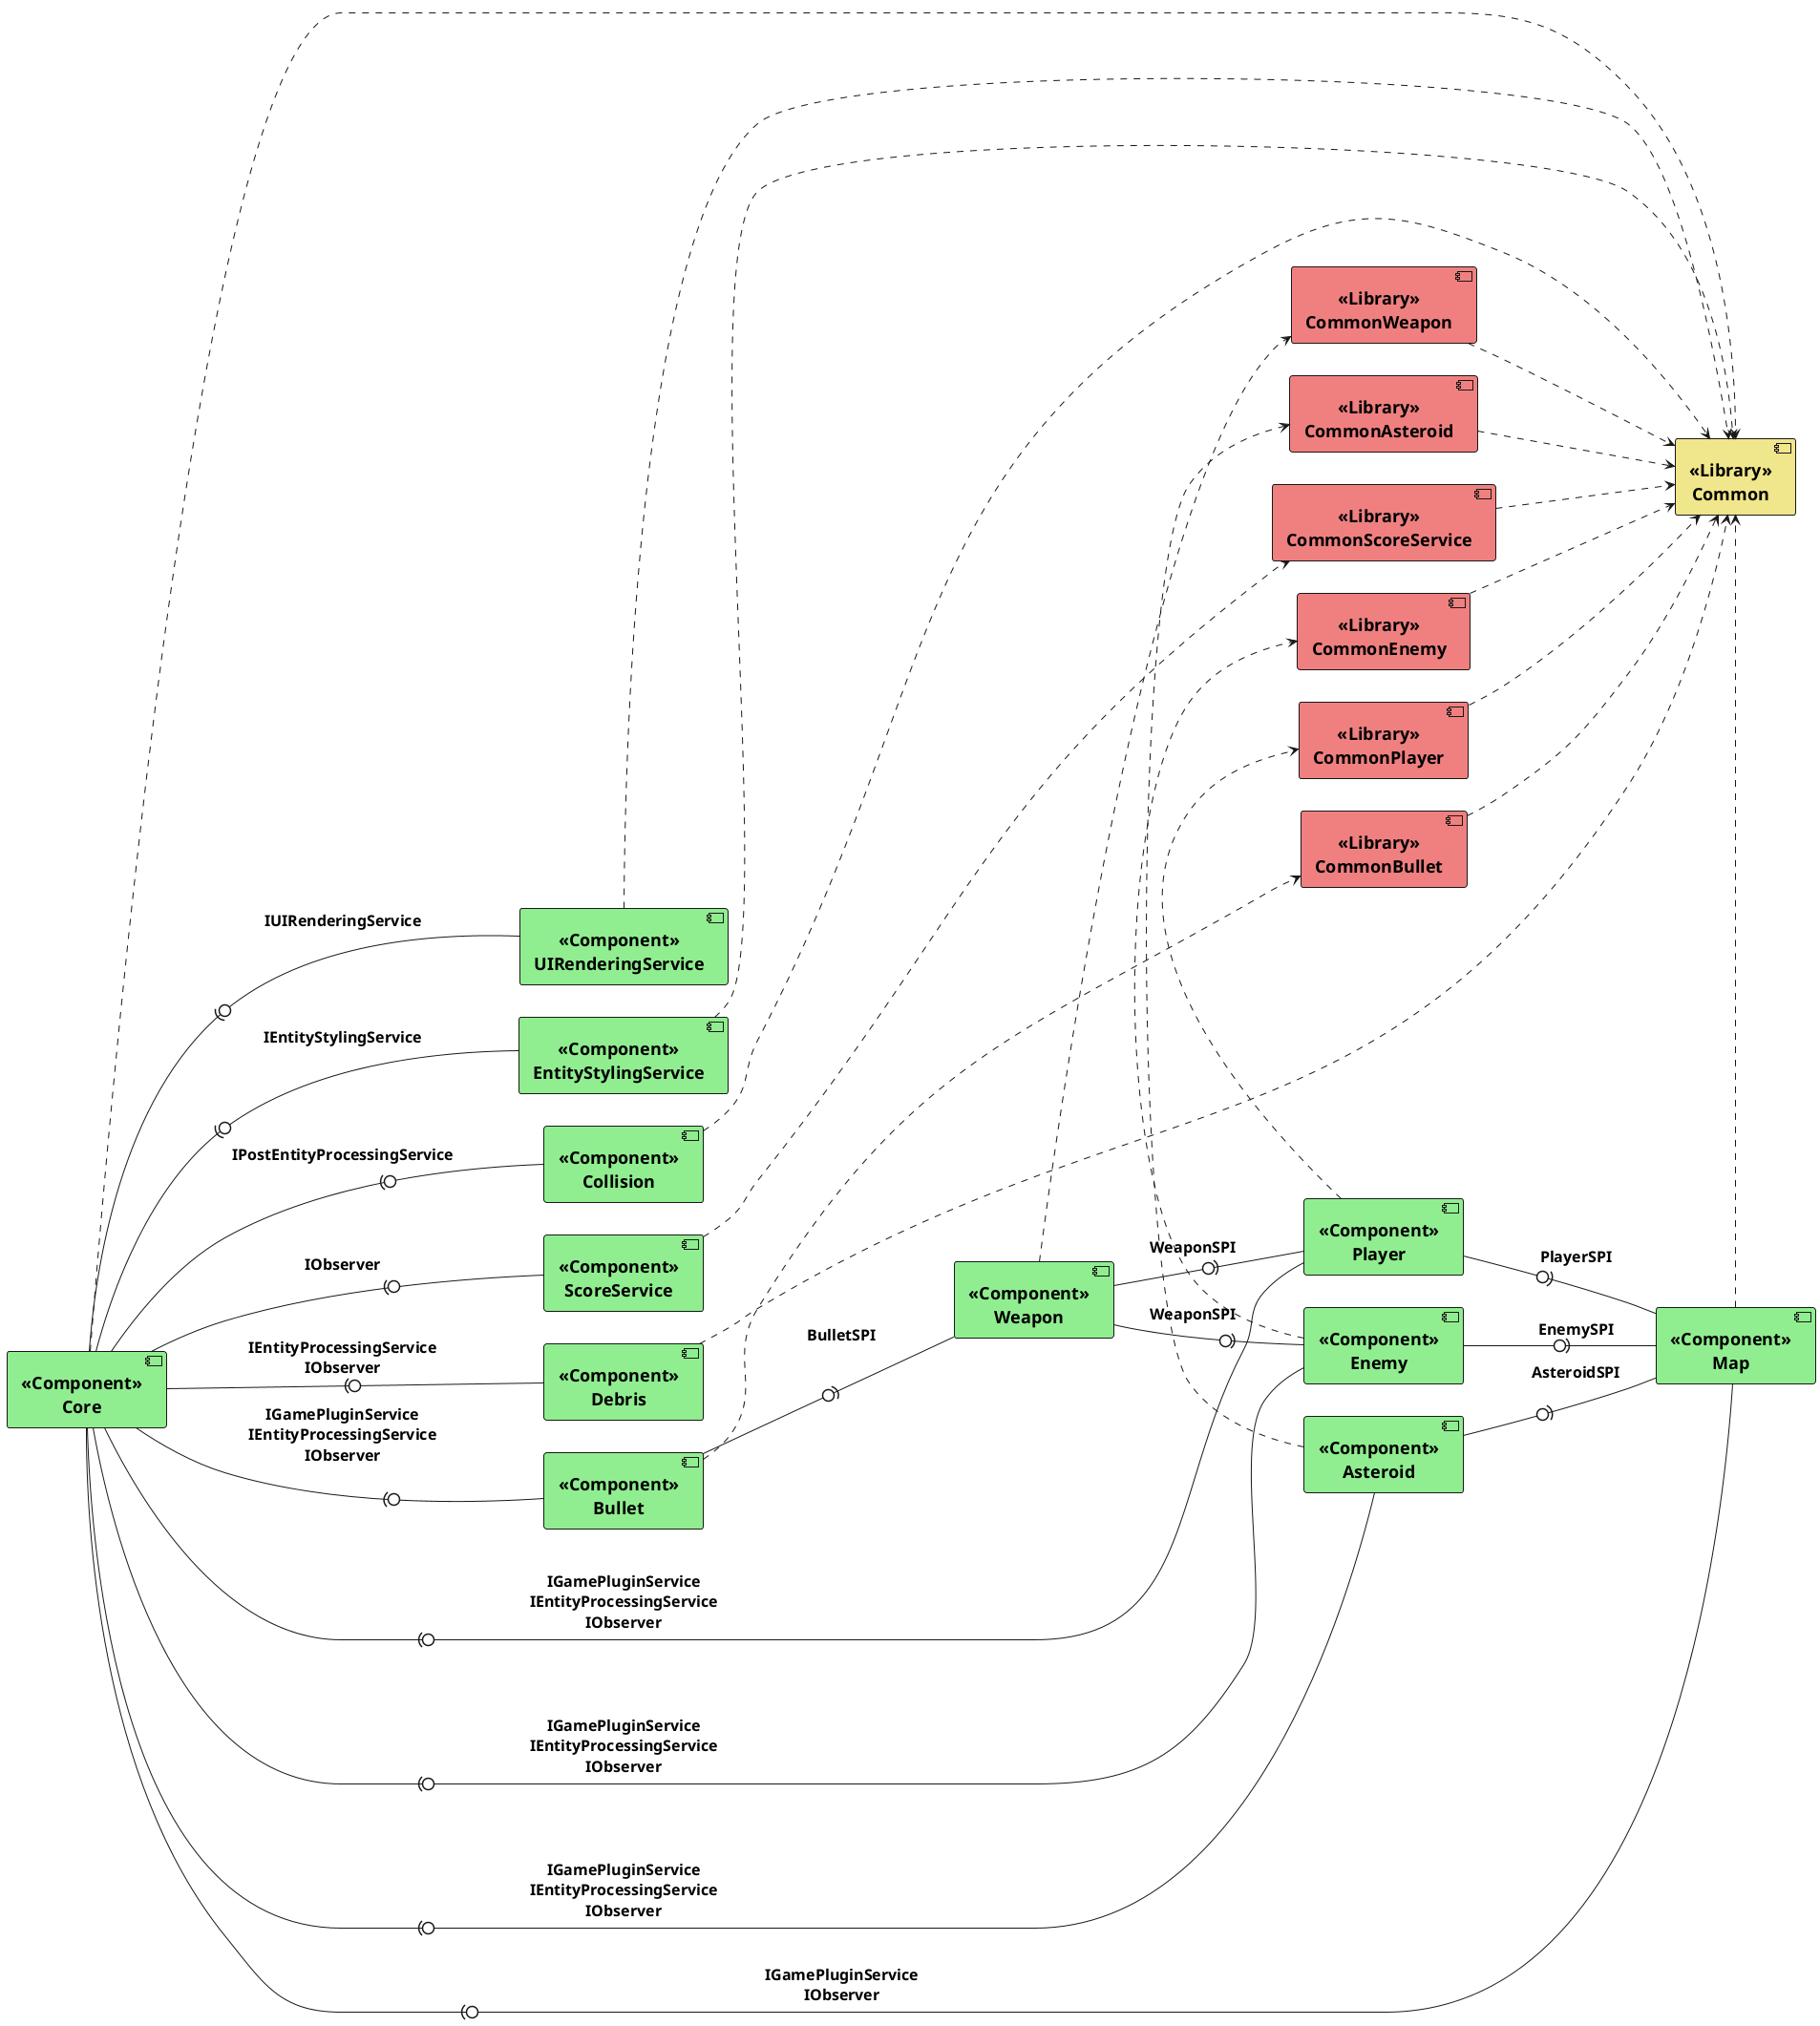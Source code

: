 @startuml
skinparam defaultTextAlignment center

left to right direction

skinparam component {
    FontName Arial
    FontSize 18
    FontStyle Bold
    BorderThickness 1
}

skinparam arrow {
    FontSize 16
    FontStyle Bold
}

component [<<Component>>\nCore] as Core #Lightgreen

together {
    component [<<Component>>\nAsteroid] as Asteroid#Lightgreen
    component [<<Component>>\nBullet] as Bullet #Lightgreen
    component [<<Component>>\nDebris] as Debris #Lightgreen
    component [<<Component>>\nCollision] as Collision #Lightgreen
    component [<<Component>>\nEnemy] as Enemy #Lightgreen
    component [<<Component>>\nWeapon] as Weapon #Lightgreen
    component [<<Component>>\nMap] as Map #Lightgreen
    component [<<Component>>\nScoreService] as ScoreService #Lightgreen
    component [<<Component>>\nPlayer] as Player #Lightgreen
    component [<<Component>>\nEntityStylingService] as EntityStylingService #Lightgreen
    component [<<Component>>\nUIRenderingService] as UIRenderingService #Lightgreen
}

together {
    component [<<Library>>\nCommonEnemy] as CommonEnemy#Lightcoral
    component [<<Library>>\nCommonBullet] as CommonBullet #Lightcoral
    component [<<Library>>\nCommonWeapon] as CommonWeapon #Lightcoral
    component [<<Library>>\nCommonAsteroid] as CommonAsteroid#Lightcoral
    component [<<Library>>\nCommonScoreService] as CommonScoreService #Lightcoral
    component [<<Library>>\nCommonPlayer] as CommonPlayer#Lightcoral
}

component [<<Library>>\nCommon] as Common #Khaki


Core .> Common
CommonEnemy .> Common
CommonScoreService ..> Common
CommonPlayer .> Common
CommonBullet .> Common
CommonWeapon .> Common
CommonAsteroid .> Common
UIRenderingService .> Common
EntityStylingService .> Common
Debris ..> Common
Map .> Common
Collision .> Common

Enemy .> CommonEnemy
Weapon .> CommonWeapon
ScoreService .> CommonScoreService
Player .> CommonPlayer
Bullet .> CommonBullet
Asteroid .> CommonAsteroid

Core --(0- Enemy : IGamePluginService\nIEntityProcessingService\nIObserver
Core --(0- Map : IGamePluginService\nIObserver
Core --(0- Asteroid : IGamePluginService\nIEntityProcessingService\nIObserver
Core --(0- Bullet : IGamePluginService\nIEntityProcessingService\nIObserver
Core --(0- Player : IGamePluginService\nIEntityProcessingService\nIObserver
Core --(0- Debris : IEntityProcessingService\nIObserver
Core --(0- ScoreService : IObserver
Core --(0- EntityStylingService : IEntityStylingService
Core --(0- Collision : IPostEntityProcessingService
Core --(0- UIRenderingService : IUIRenderingService

Enemy -0)- Map : EnemySPI
Player -0)- Map : PlayerSPI
Asteroid -0)- Map : AsteroidSPI
Weapon -0)- Enemy : WeaponSPI
Weapon -0)- Player : WeaponSPI
Bullet -0)- Weapon : BulletSPI

@enduml
